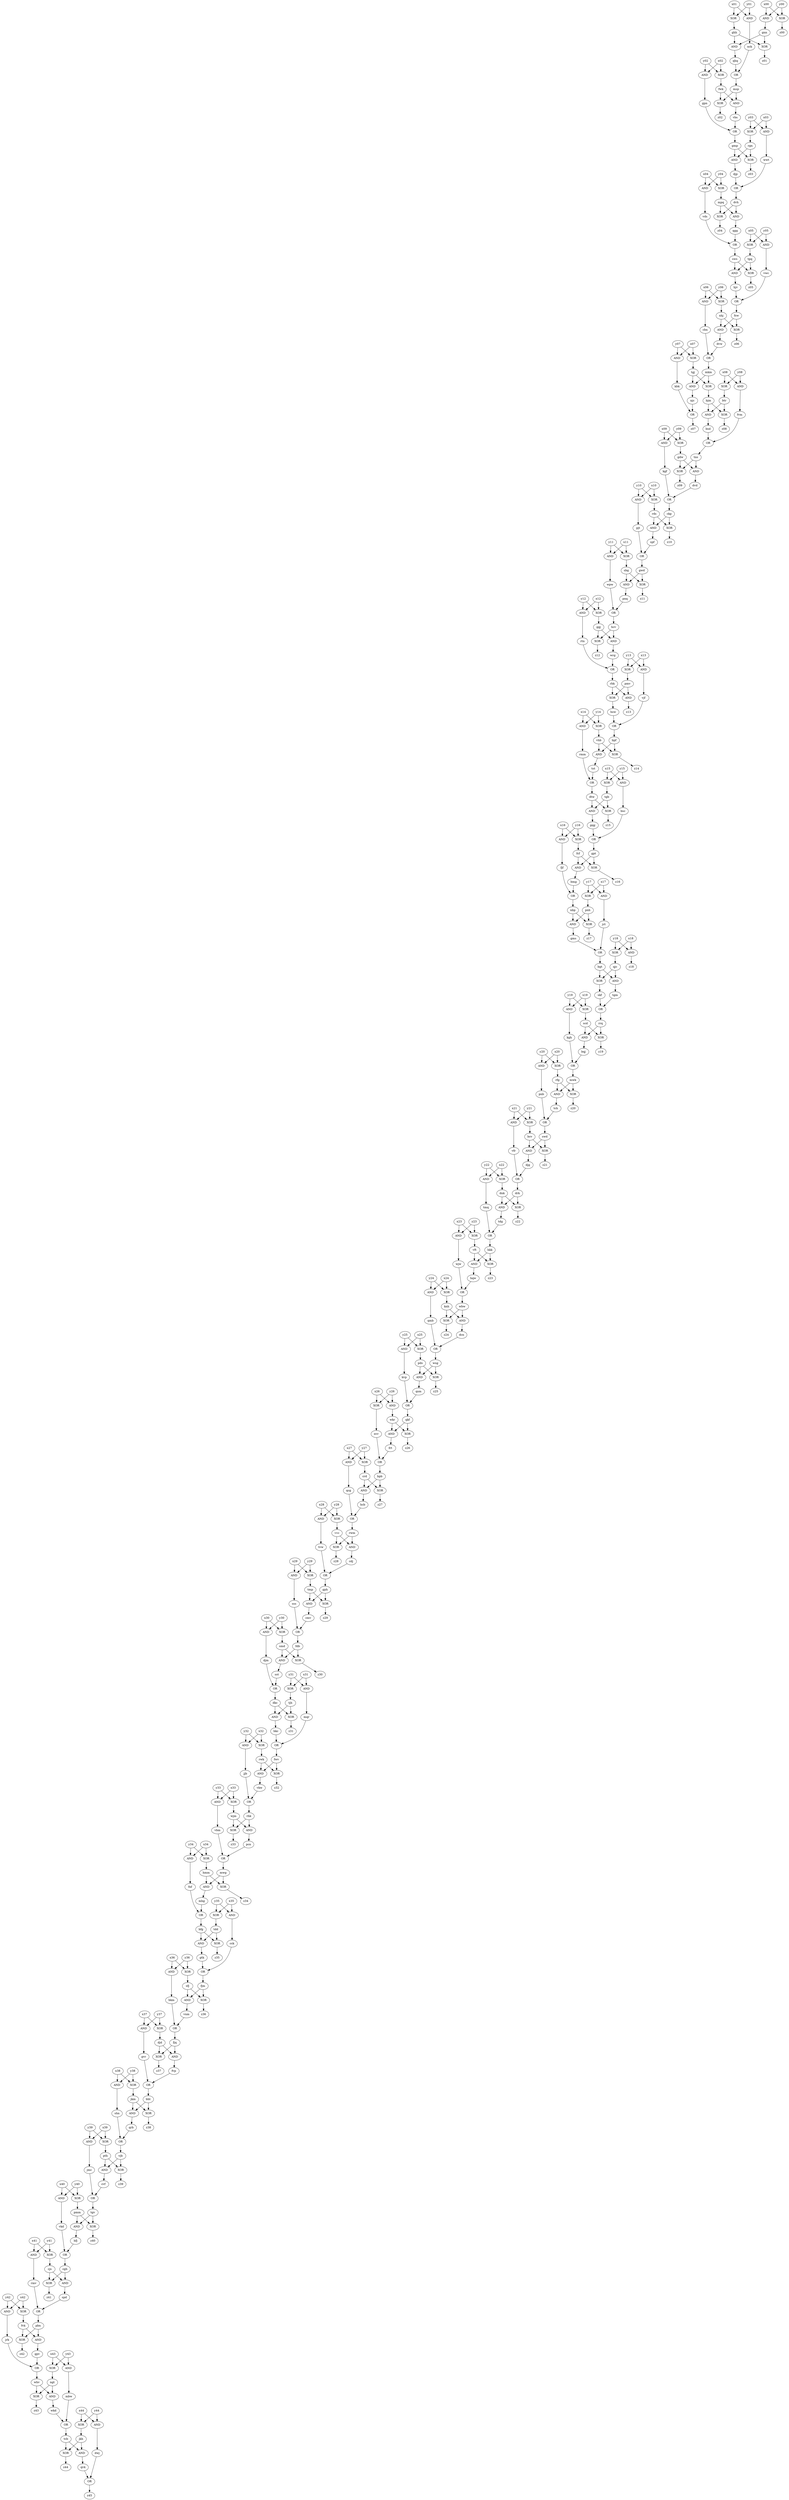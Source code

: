 digraph G {
  x36_XOR_y36[label=XOR]
  mpq_AND_dvh[label=AND]
  sfj_XOR_fjm[label=XOR]
  y10_AND_x10[label=AND]
  pds_XOR_wsg[label=XOR]
  wjm_XOR_rhk[label=XOR]
  dvd_OR_kgf[label=OR]
  tgj_XOR_mkm[label=XOR]
  x40_AND_y40[label=AND]
  x28_XOR_y28[label=XOR]
  y22_AND_x22[label=AND]
  gdw_AND_tns[label=AND]
  rwm_AND_vvc[label=AND]
  mwg_XOR_hmm[label=XOR]
  dtw_AND_tgb[label=AND]
  y20_AND_x20[label=AND]
  dcn_OR_qmb[label=OR]
  hjv_OR_vwc[label=OR]
  x26_XOR_y26[label=XOR]
  x41_XOR_y41[label=XOR]
  dwj_OR_qvk[label=OR]
  x27_XOR_y27[label=XOR]
  whv_XOR_ngt[label=XOR]
  rfg_AND_mwk[label=AND]
  bgt_XOR_qjc[label=XOR]
  frt_OR_nvr[label=OR]
  y34_AND_x34[label=AND]
  y40_XOR_x40[label=XOR]
  sws_AND_tpq[label=AND]
  pcn_OR_vbm[label=OR]
  mkm_AND_tgj[label=AND]
  jjb_OR_vkw[label=OR]
  fdb_XOR_smd[label=XOR]
  ghh_AND_gnn[label=AND]
  ckp_AND_rds[label=AND]
  dnk_AND_drk[label=AND]
  x10_XOR_y10[label=XOR]
  wrg_OR_rtn[label=OR]
  y19_AND_x19[label=AND]
  sfj_AND_fjm[label=AND]
  tpq_XOR_sws[label=XOR]
  x14_AND_y14[label=AND]
  qkf_AND_wkr[label=AND]
  y07_XOR_x07[label=XOR]
  fjf_OR_bmg[label=OR]
  fsw_XOR_nhj[label=XOR]
  fvk_AND_pbn[label=AND]
  y18_AND_x18[label=AND]
  x21_AND_y21[label=AND]
  y24_AND_x24[label=AND]
  vnm_OR_bkm[label=OR]
  x27_AND_y27[label=AND]
  gtk_OR_cck[label=OR]
  y22_XOR_x22[label=XOR]
  pnh_AND_nbp[label=AND]
  vvc_XOR_rwm[label=XOR]
  x38_AND_y38[label=AND]
  wkd_OR_mbw[label=OR]
  x01_XOR_y01[label=XOR]
  y26_AND_x26[label=AND]
  tgm_OR_skf[label=OR]
  pth_XOR_vjb[label=XOR]
  x09_AND_y09[label=AND]
  dkc_XOR_tjh[label=XOR]
  rds_XOR_ckp[label=XOR]
  dvh_XOR_mpq[label=XOR]
  x19_XOR_y19[label=XOR]
  bht_AND_jkm[label=AND]
  y39_AND_x39[label=AND]
  x30_AND_y30[label=AND]
  mwg_AND_hmm[label=AND]
  tcb_XOR_jkh[label=XOR]
  x37_XOR_y37[label=XOR]
  gpv_OR_jrk[label=OR]
  qgg_OR_vds[label=OR]
  fwk_AND_msp[label=AND]
  y11_AND_x11[label=AND]
  fnf_OR_mhg[label=OR]
  vhb_AND_bpf[label=AND]
  gpn_OR_vbs[label=OR]
  cgh_XOR_cjs[label=XOR]
  x23_AND_y23[label=AND]
  mwk_XOR_rfg[label=XOR]
  y07_AND_x07[label=AND]
  x16_AND_y16[label=AND]
  x37_AND_y37[label=AND]
  tgv_XOR_pmm[label=XOR]
  y17_XOR_x17[label=XOR]
  x43_XOR_y43[label=XOR]
  njc_OR_kbk[label=OR]
  y18_XOR_x18[label=XOR]
  y31_XOR_x31[label=XOR]
  tch_OR_pnb[label=OR]
  x15_XOR_y15[label=XOR]
  x06_XOR_y06[label=XOR]
  tns_XOR_gdw[label=XOR]
  x01_AND_y01[label=AND]
  bpb_XOR_crd[label=XOR]
  bcv_AND_swd[label=AND]
  bpb_AND_crd[label=AND]
  y42_AND_x42[label=AND]
  fjq_AND_djd[label=AND]
  tgv_AND_pmm[label=AND]
  x44_XOR_y44[label=XOR]
  gwd_XOR_sbg[label=XOR]
  y23_XOR_x23[label=XOR]
  gmp_AND_rgn[label=AND]
  vft_AND_hkk[label=AND]
  y24_XOR_x24[label=XOR]
  x30_XOR_y30[label=XOR]
  x34_XOR_y34[label=XOR]
  tjh_AND_dkc[label=AND]
  rmm_OR_tst[label=OR]
  djp_OR_wwt[label=OR]
  y25_AND_x25[label=AND]
  y31_AND_x31[label=AND]
  fdb_AND_smd[label=AND]
  x11_XOR_y11[label=XOR]
  x05_AND_y05[label=AND]
  pds_AND_wsg[label=AND]
  scd_AND_rrq[label=AND]
  pnh_XOR_nbp[label=XOR]
  scd_XOR_rrq[label=XOR]
  y12_AND_x12[label=AND]
  btr_AND_bjm[label=AND]
  hcb_OR_qcg[label=OR]
  y39_XOR_x39[label=XOR]
  x12_XOR_y12[label=XOR]
  pmv_AND_rbk[label=AND]
  y09_XOR_x09[label=XOR]
  vft_XOR_hkk[label=XOR]
  fwv_XOR_rwk[label=XOR]
  wjw_OR_hqw[label=OR]
  hcv_AND_ggj[label=AND]
  sss_OR_cmv[label=OR]
  x08_XOR_y08[label=XOR]
  fvp_OR_gvr[label=OR]
  vhb_XOR_bpf[label=XOR]
  x00_XOR_y00[label=XOR]
  tmp_AND_gph[label=AND]
  x29_XOR_y29[label=XOR]
  whv_AND_ngt[label=AND]
  tgb_XOR_dtw[label=XOR]
  pth_AND_vjb[label=AND]
  y33_AND_x33[label=AND]
  x38_XOR_y38[label=XOR]
  x14_XOR_y14[label=XOR]
  y05_XOR_x05[label=XOR]
  tdg_OR_tmq[label=OR]
  bfg_AND_tdd[label=AND]
  y03_XOR_x03[label=XOR]
  x04_XOR_y04[label=XOR]
  pmv_XOR_rbk[label=XOR]
  wjm_AND_rhk[label=AND]
  kgh_OR_bqj[label=OR]
  spf_OR_pjt[label=OR]
  y29_AND_x29[label=AND]
  mqr_OR_bkc[label=OR]
  gpt_AND_fcf[label=AND]
  y13_AND_x13[label=AND]
  y32_XOR_x32[label=XOR]
  fvm_OR_bsd[label=OR]
  y20_XOR_x20[label=XOR]
  bgt_AND_qjc[label=AND]
  bht_XOR_jkm[label=XOR]
  gmp_XOR_rgn[label=XOR]
  y15_AND_x15[label=AND]
  spd_OR_rmv[label=OR]
  x04_AND_y04[label=AND]
  y06_AND_x06[label=AND]
  fjq_XOR_djd[label=XOR]
  x41_AND_y41[label=AND]
  swd_XOR_bcv[label=XOR]
  tcb_AND_jkh[label=AND]
  dvw_OR_cbn[label=OR]
  ghh_XOR_gnn[label=XOR]
  x00_AND_y00[label=AND]
  jct_OR_gms[label=OR]
  x03_AND_y03[label=AND]
  y08_AND_x08[label=AND]
  wpw_OR_pnq[label=OR]
  nck_OR_qhq[label=OR]
  wbw_XOR_knh[label=XOR]
  qkf_XOR_wkr[label=XOR]
  y16_XOR_x16[label=XOR]
  cvf_OR_jmc[label=OR]
  rwk_AND_fwv[label=AND]
  y43_AND_x43[label=AND]
  tmp_XOR_gph[label=XOR]
  y35_AND_x35[label=AND]
  knh_AND_wbw[label=AND]
  y36_AND_x36[label=AND]
  hcv_XOR_ggj[label=XOR]
  tvw_OR_cdj[label=OR]
  fcf_XOR_gpt[label=XOR]
  msp_XOR_fwk[label=XOR]
  y25_XOR_x25[label=XOR]
  qrb_OR_shn[label=OR]
  vjf_OR_hsw[label=OR]
  x44_AND_y44[label=AND]
  x21_XOR_y21[label=XOR]
  y42_XOR_x42[label=XOR]
  cgh_AND_cjs[label=AND]
  dnk_XOR_drk[label=XOR]
  sst_OR_djm[label=OR]
  bfg_XOR_tdd[label=XOR]
  btr_XOR_bjm[label=XOR]
  djg_OR_vfr[label=OR]
  bsc_OR_gqg[label=OR]
  fvk_XOR_pbn[label=XOR]
  hfj_OR_vkd[label=OR]
  gwd_AND_sbg[label=AND]
  x32_AND_y32[label=AND]
  kvp_OR_qsm[label=OR]
  x17_AND_y17[label=AND]
  y02_XOR_x02[label=XOR]
  y33_XOR_x33[label=XOR]
  x13_XOR_y13[label=XOR]
  y28_AND_x28[label=AND]
  fsw_AND_nhj[label=AND]
  x02_AND_y02[label=AND]
  x35_XOR_y35[label=XOR]

  x36 -> x36_XOR_y36
  y36 -> x36_XOR_y36
  x36_XOR_y36 -> sfj
  mpq -> mpq_AND_dvh
  dvh -> mpq_AND_dvh
  mpq_AND_dvh -> qgg
  sfj -> sfj_XOR_fjm
  fjm -> sfj_XOR_fjm
  sfj_XOR_fjm -> z36
  y10 -> y10_AND_x10
  x10 -> y10_AND_x10
  y10_AND_x10 -> pjt
  pds -> pds_XOR_wsg
  wsg -> pds_XOR_wsg
  pds_XOR_wsg -> z25
  wjm -> wjm_XOR_rhk
  rhk -> wjm_XOR_rhk
  wjm_XOR_rhk -> z33
  dvd -> dvd_OR_kgf
  kgf -> dvd_OR_kgf
  dvd_OR_kgf -> ckp
  tgj -> tgj_XOR_mkm
  mkm -> tgj_XOR_mkm
  tgj_XOR_mkm -> bjm
  x40 -> x40_AND_y40
  y40 -> x40_AND_y40
  x40_AND_y40 -> vkd
  x28 -> x28_XOR_y28
  y28 -> x28_XOR_y28
  x28_XOR_y28 -> vvc
  y22 -> y22_AND_x22
  x22 -> y22_AND_x22
  y22_AND_x22 -> tmq
  gdw -> gdw_AND_tns
  tns -> gdw_AND_tns
  gdw_AND_tns -> dvd
  rwm -> rwm_AND_vvc
  vvc -> rwm_AND_vvc
  rwm_AND_vvc -> cdj
  mwg -> mwg_XOR_hmm
  hmm -> mwg_XOR_hmm
  mwg_XOR_hmm -> z34
  dtw -> dtw_AND_tgb
  tgb -> dtw_AND_tgb
  dtw_AND_tgb -> gqg
  y20 -> y20_AND_x20
  x20 -> y20_AND_x20
  y20_AND_x20 -> pnb
  dcn -> dcn_OR_qmb
  qmb -> dcn_OR_qmb
  dcn_OR_qmb -> wsg
  hjv -> hjv_OR_vwc
  vwc -> hjv_OR_vwc
  hjv_OR_vwc -> fsw
  x26 -> x26_XOR_y26
  y26 -> x26_XOR_y26
  x26_XOR_y26 -> nvr
  x41 -> x41_XOR_y41
  y41 -> x41_XOR_y41
  x41_XOR_y41 -> cjs
  dwj -> dwj_OR_qvk
  qvk -> dwj_OR_qvk
  dwj_OR_qvk -> z45
  x27 -> x27_XOR_y27
  y27 -> x27_XOR_y27
  x27_XOR_y27 -> crd
  whv -> whv_XOR_ngt
  ngt -> whv_XOR_ngt
  whv_XOR_ngt -> z43
  rfg -> rfg_AND_mwk
  mwk -> rfg_AND_mwk
  rfg_AND_mwk -> tch
  bgt -> bgt_XOR_qjc
  qjc -> bgt_XOR_qjc
  bgt_XOR_qjc -> skf
  frt -> frt_OR_nvr
  nvr -> frt_OR_nvr
  frt_OR_nvr -> bpb
  y34 -> y34_AND_x34
  x34 -> y34_AND_x34
  y34_AND_x34 -> fnf
  y40 -> y40_XOR_x40
  x40 -> y40_XOR_x40
  y40_XOR_x40 -> pmm
  sws -> sws_AND_tpq
  tpq -> sws_AND_tpq
  sws_AND_tpq -> hjv
  pcn -> pcn_OR_vbm
  vbm -> pcn_OR_vbm
  pcn_OR_vbm -> mwg
  mkm -> mkm_AND_tgj
  tgj -> mkm_AND_tgj
  mkm_AND_tgj -> njc
  jjb -> jjb_OR_vkw
  vkw -> jjb_OR_vkw
  jjb_OR_vkw -> rhk
  fdb -> fdb_XOR_smd
  smd -> fdb_XOR_smd
  fdb_XOR_smd -> z30
  ghh -> ghh_AND_gnn
  gnn -> ghh_AND_gnn
  ghh_AND_gnn -> qhq
  ckp -> ckp_AND_rds
  rds -> ckp_AND_rds
  ckp_AND_rds -> spf
  dnk -> dnk_AND_drk
  drk -> dnk_AND_drk
  dnk_AND_drk -> tdg
  x10 -> x10_XOR_y10
  y10 -> x10_XOR_y10
  x10_XOR_y10 -> rds
  wrg -> wrg_OR_rtn
  rtn -> wrg_OR_rtn
  wrg_OR_rtn -> rbk
  y19 -> y19_AND_x19
  x19 -> y19_AND_x19
  y19_AND_x19 -> kgh
  sfj -> sfj_AND_fjm
  fjm -> sfj_AND_fjm
  sfj_AND_fjm -> vnm
  tpq -> tpq_XOR_sws
  sws -> tpq_XOR_sws
  tpq_XOR_sws -> z05
  x14 -> x14_AND_y14
  y14 -> x14_AND_y14
  x14_AND_y14 -> rmm
  qkf -> qkf_AND_wkr
  wkr -> qkf_AND_wkr
  qkf_AND_wkr -> frt
  y07 -> y07_XOR_x07
  x07 -> y07_XOR_x07
  y07_XOR_x07 -> tgj
  fjf -> fjf_OR_bmg
  bmg -> fjf_OR_bmg
  fjf_OR_bmg -> nbp
  fsw -> fsw_XOR_nhj
  nhj -> fsw_XOR_nhj
  fsw_XOR_nhj -> z06
  fvk -> fvk_AND_pbn
  pbn -> fvk_AND_pbn
  fvk_AND_pbn -> gpv
  y18 -> y18_AND_x18
  x18 -> y18_AND_x18
  y18_AND_x18 -> z18
  x21 -> x21_AND_y21
  y21 -> x21_AND_y21
  x21_AND_y21 -> vfr
  y24 -> y24_AND_x24
  x24 -> y24_AND_x24
  y24_AND_x24 -> qmb
  vnm -> vnm_OR_bkm
  bkm -> vnm_OR_bkm
  vnm_OR_bkm -> fjq
  x27 -> x27_AND_y27
  y27 -> x27_AND_y27
  x27_AND_y27 -> qcg
  gtk -> gtk_OR_cck
  cck -> gtk_OR_cck
  gtk_OR_cck -> fjm
  y22 -> y22_XOR_x22
  x22 -> y22_XOR_x22
  y22_XOR_x22 -> dnk
  pnh -> pnh_AND_nbp
  nbp -> pnh_AND_nbp
  pnh_AND_nbp -> gms
  vvc -> vvc_XOR_rwm
  rwm -> vvc_XOR_rwm
  vvc_XOR_rwm -> z28
  x38 -> x38_AND_y38
  y38 -> x38_AND_y38
  x38_AND_y38 -> shn
  wkd -> wkd_OR_mbw
  mbw -> wkd_OR_mbw
  wkd_OR_mbw -> tcb
  x01 -> x01_XOR_y01
  y01 -> x01_XOR_y01
  x01_XOR_y01 -> ghh
  y26 -> y26_AND_x26
  x26 -> y26_AND_x26
  y26_AND_x26 -> wkr
  tgm -> tgm_OR_skf
  skf -> tgm_OR_skf
  tgm_OR_skf -> rrq
  pth -> pth_XOR_vjb
  vjb -> pth_XOR_vjb
  pth_XOR_vjb -> z39
  x09 -> x09_AND_y09
  y09 -> x09_AND_y09
  x09_AND_y09 -> kgf
  dkc -> dkc_XOR_tjh
  tjh -> dkc_XOR_tjh
  dkc_XOR_tjh -> z31
  rds -> rds_XOR_ckp
  ckp -> rds_XOR_ckp
  rds_XOR_ckp -> z10
  dvh -> dvh_XOR_mpq
  mpq -> dvh_XOR_mpq
  dvh_XOR_mpq -> z04
  x19 -> x19_XOR_y19
  y19 -> x19_XOR_y19
  x19_XOR_y19 -> scd
  bht -> bht_AND_jkm
  jkm -> bht_AND_jkm
  bht_AND_jkm -> qrb
  y39 -> y39_AND_x39
  x39 -> y39_AND_x39
  y39_AND_x39 -> jmc
  x30 -> x30_AND_y30
  y30 -> x30_AND_y30
  x30_AND_y30 -> djm
  mwg -> mwg_AND_hmm
  hmm -> mwg_AND_hmm
  mwg_AND_hmm -> mhg
  tcb -> tcb_XOR_jkh
  jkh -> tcb_XOR_jkh
  tcb_XOR_jkh -> z44
  x37 -> x37_XOR_y37
  y37 -> x37_XOR_y37
  x37_XOR_y37 -> djd
  gpv -> gpv_OR_jrk
  jrk -> gpv_OR_jrk
  gpv_OR_jrk -> whv
  qgg -> qgg_OR_vds
  vds -> qgg_OR_vds
  qgg_OR_vds -> sws
  fwk -> fwk_AND_msp
  msp -> fwk_AND_msp
  fwk_AND_msp -> vbs
  y11 -> y11_AND_x11
  x11 -> y11_AND_x11
  y11_AND_x11 -> wpw
  fnf -> fnf_OR_mhg
  mhg -> fnf_OR_mhg
  fnf_OR_mhg -> bfg
  vhb -> vhb_AND_bpf
  bpf -> vhb_AND_bpf
  vhb_AND_bpf -> tst
  gpn -> gpn_OR_vbs
  vbs -> gpn_OR_vbs
  gpn_OR_vbs -> gmp
  cgh -> cgh_XOR_cjs
  cjs -> cgh_XOR_cjs
  cgh_XOR_cjs -> z41
  x23 -> x23_AND_y23
  y23 -> x23_AND_y23
  x23_AND_y23 -> wjw
  mwk -> mwk_XOR_rfg
  rfg -> mwk_XOR_rfg
  mwk_XOR_rfg -> z20
  y07 -> y07_AND_x07
  x07 -> y07_AND_x07
  y07_AND_x07 -> kbk
  x16 -> x16_AND_y16
  y16 -> x16_AND_y16
  x16_AND_y16 -> fjf
  x37 -> x37_AND_y37
  y37 -> x37_AND_y37
  x37_AND_y37 -> gvr
  tgv -> tgv_XOR_pmm
  pmm -> tgv_XOR_pmm
  tgv_XOR_pmm -> z40
  y17 -> y17_XOR_x17
  x17 -> y17_XOR_x17
  y17_XOR_x17 -> pnh
  x43 -> x43_XOR_y43
  y43 -> x43_XOR_y43
  x43_XOR_y43 -> ngt
  njc -> njc_OR_kbk
  kbk -> njc_OR_kbk
  njc_OR_kbk -> z07
  y18 -> y18_XOR_x18
  x18 -> y18_XOR_x18
  y18_XOR_x18 -> qjc
  y31 -> y31_XOR_x31
  x31 -> y31_XOR_x31
  y31_XOR_x31 -> tjh
  tch -> tch_OR_pnb
  pnb -> tch_OR_pnb
  tch_OR_pnb -> swd
  x15 -> x15_XOR_y15
  y15 -> x15_XOR_y15
  x15_XOR_y15 -> tgb
  x06 -> x06_XOR_y06
  y06 -> x06_XOR_y06
  x06_XOR_y06 -> nhj
  tns -> tns_XOR_gdw
  gdw -> tns_XOR_gdw
  tns_XOR_gdw -> z09
  x01 -> x01_AND_y01
  y01 -> x01_AND_y01
  x01_AND_y01 -> nck
  bpb -> bpb_XOR_crd
  crd -> bpb_XOR_crd
  bpb_XOR_crd -> z27
  bcv -> bcv_AND_swd
  swd -> bcv_AND_swd
  bcv_AND_swd -> djg
  bpb -> bpb_AND_crd
  crd -> bpb_AND_crd
  bpb_AND_crd -> hcb
  y42 -> y42_AND_x42
  x42 -> y42_AND_x42
  y42_AND_x42 -> jrk
  fjq -> fjq_AND_djd
  djd -> fjq_AND_djd
  fjq_AND_djd -> fvp
  tgv -> tgv_AND_pmm
  pmm -> tgv_AND_pmm
  tgv_AND_pmm -> hfj
  x44 -> x44_XOR_y44
  y44 -> x44_XOR_y44
  x44_XOR_y44 -> jkh
  gwd -> gwd_XOR_sbg
  sbg -> gwd_XOR_sbg
  gwd_XOR_sbg -> z11
  y23 -> y23_XOR_x23
  x23 -> y23_XOR_x23
  y23_XOR_x23 -> vft
  gmp -> gmp_AND_rgn
  rgn -> gmp_AND_rgn
  gmp_AND_rgn -> djp
  vft -> vft_AND_hkk
  hkk -> vft_AND_hkk
  vft_AND_hkk -> hqw
  y24 -> y24_XOR_x24
  x24 -> y24_XOR_x24
  y24_XOR_x24 -> knh
  x30 -> x30_XOR_y30
  y30 -> x30_XOR_y30
  x30_XOR_y30 -> smd
  x34 -> x34_XOR_y34
  y34 -> x34_XOR_y34
  x34_XOR_y34 -> hmm
  tjh -> tjh_AND_dkc
  dkc -> tjh_AND_dkc
  tjh_AND_dkc -> bkc
  rmm -> rmm_OR_tst
  tst -> rmm_OR_tst
  rmm_OR_tst -> dtw
  djp -> djp_OR_wwt
  wwt -> djp_OR_wwt
  djp_OR_wwt -> dvh
  y25 -> y25_AND_x25
  x25 -> y25_AND_x25
  y25_AND_x25 -> kvp
  y31 -> y31_AND_x31
  x31 -> y31_AND_x31
  y31_AND_x31 -> mqr
  fdb -> fdb_AND_smd
  smd -> fdb_AND_smd
  fdb_AND_smd -> sst
  x11 -> x11_XOR_y11
  y11 -> x11_XOR_y11
  x11_XOR_y11 -> sbg
  x05 -> x05_AND_y05
  y05 -> x05_AND_y05
  x05_AND_y05 -> vwc
  pds -> pds_AND_wsg
  wsg -> pds_AND_wsg
  pds_AND_wsg -> qsm
  scd -> scd_AND_rrq
  rrq -> scd_AND_rrq
  scd_AND_rrq -> bqj
  pnh -> pnh_XOR_nbp
  nbp -> pnh_XOR_nbp
  pnh_XOR_nbp -> z17
  scd -> scd_XOR_rrq
  rrq -> scd_XOR_rrq
  scd_XOR_rrq -> z19
  y12 -> y12_AND_x12
  x12 -> y12_AND_x12
  y12_AND_x12 -> rtn
  btr -> btr_AND_bjm
  bjm -> btr_AND_bjm
  btr_AND_bjm -> bsd
  hcb -> hcb_OR_qcg
  qcg -> hcb_OR_qcg
  hcb_OR_qcg -> rwm
  y39 -> y39_XOR_x39
  x39 -> y39_XOR_x39
  y39_XOR_x39 -> pth
  x12 -> x12_XOR_y12
  y12 -> x12_XOR_y12
  x12_XOR_y12 -> ggj
  pmv -> pmv_AND_rbk
  rbk -> pmv_AND_rbk
  pmv_AND_rbk -> z13
  y09 -> y09_XOR_x09
  x09 -> y09_XOR_x09
  y09_XOR_x09 -> gdw
  vft -> vft_XOR_hkk
  hkk -> vft_XOR_hkk
  vft_XOR_hkk -> z23
  fwv -> fwv_XOR_rwk
  rwk -> fwv_XOR_rwk
  fwv_XOR_rwk -> z32
  wjw -> wjw_OR_hqw
  hqw -> wjw_OR_hqw
  wjw_OR_hqw -> wbw
  hcv -> hcv_AND_ggj
  ggj -> hcv_AND_ggj
  hcv_AND_ggj -> wrg
  sss -> sss_OR_cmv
  cmv -> sss_OR_cmv
  sss_OR_cmv -> fdb
  x08 -> x08_XOR_y08
  y08 -> x08_XOR_y08
  x08_XOR_y08 -> btr
  fvp -> fvp_OR_gvr
  gvr -> fvp_OR_gvr
  fvp_OR_gvr -> bht
  vhb -> vhb_XOR_bpf
  bpf -> vhb_XOR_bpf
  vhb_XOR_bpf -> z14
  x00 -> x00_XOR_y00
  y00 -> x00_XOR_y00
  x00_XOR_y00 -> z00
  tmp -> tmp_AND_gph
  gph -> tmp_AND_gph
  tmp_AND_gph -> cmv
  x29 -> x29_XOR_y29
  y29 -> x29_XOR_y29
  x29_XOR_y29 -> tmp
  whv -> whv_AND_ngt
  ngt -> whv_AND_ngt
  whv_AND_ngt -> wkd
  tgb -> tgb_XOR_dtw
  dtw -> tgb_XOR_dtw
  tgb_XOR_dtw -> z15
  pth -> pth_AND_vjb
  vjb -> pth_AND_vjb
  pth_AND_vjb -> cvf
  y33 -> y33_AND_x33
  x33 -> y33_AND_x33
  y33_AND_x33 -> vbm
  x38 -> x38_XOR_y38
  y38 -> x38_XOR_y38
  x38_XOR_y38 -> jkm
  x14 -> x14_XOR_y14
  y14 -> x14_XOR_y14
  x14_XOR_y14 -> vhb
  y05 -> y05_XOR_x05
  x05 -> y05_XOR_x05
  y05_XOR_x05 -> tpq
  tdg -> tdg_OR_tmq
  tmq -> tdg_OR_tmq
  tdg_OR_tmq -> hkk
  bfg -> bfg_AND_tdd
  tdd -> bfg_AND_tdd
  bfg_AND_tdd -> gtk
  y03 -> y03_XOR_x03
  x03 -> y03_XOR_x03
  y03_XOR_x03 -> rgn
  x04 -> x04_XOR_y04
  y04 -> x04_XOR_y04
  x04_XOR_y04 -> mpq
  pmv -> pmv_XOR_rbk
  rbk -> pmv_XOR_rbk
  pmv_XOR_rbk -> hsw
  wjm -> wjm_AND_rhk
  rhk -> wjm_AND_rhk
  wjm_AND_rhk -> pcn
  kgh -> kgh_OR_bqj
  bqj -> kgh_OR_bqj
  kgh_OR_bqj -> mwk
  spf -> spf_OR_pjt
  pjt -> spf_OR_pjt
  spf_OR_pjt -> gwd
  y29 -> y29_AND_x29
  x29 -> y29_AND_x29
  y29_AND_x29 -> sss
  mqr -> mqr_OR_bkc
  bkc -> mqr_OR_bkc
  mqr_OR_bkc -> fwv
  gpt -> gpt_AND_fcf
  fcf -> gpt_AND_fcf
  gpt_AND_fcf -> bmg
  y13 -> y13_AND_x13
  x13 -> y13_AND_x13
  y13_AND_x13 -> vjf
  y32 -> y32_XOR_x32
  x32 -> y32_XOR_x32
  y32_XOR_x32 -> rwk
  fvm -> fvm_OR_bsd
  bsd -> fvm_OR_bsd
  fvm_OR_bsd -> tns
  y20 -> y20_XOR_x20
  x20 -> y20_XOR_x20
  y20_XOR_x20 -> rfg
  bgt -> bgt_AND_qjc
  qjc -> bgt_AND_qjc
  bgt_AND_qjc -> tgm
  bht -> bht_XOR_jkm
  jkm -> bht_XOR_jkm
  bht_XOR_jkm -> z38
  gmp -> gmp_XOR_rgn
  rgn -> gmp_XOR_rgn
  gmp_XOR_rgn -> z03
  y15 -> y15_AND_x15
  x15 -> y15_AND_x15
  y15_AND_x15 -> bsc
  spd -> spd_OR_rmv
  rmv -> spd_OR_rmv
  spd_OR_rmv -> pbn
  x04 -> x04_AND_y04
  y04 -> x04_AND_y04
  x04_AND_y04 -> vds
  y06 -> y06_AND_x06
  x06 -> y06_AND_x06
  y06_AND_x06 -> cbn
  fjq -> fjq_XOR_djd
  djd -> fjq_XOR_djd
  fjq_XOR_djd -> z37
  x41 -> x41_AND_y41
  y41 -> x41_AND_y41
  x41_AND_y41 -> rmv
  swd -> swd_XOR_bcv
  bcv -> swd_XOR_bcv
  swd_XOR_bcv -> z21
  tcb -> tcb_AND_jkh
  jkh -> tcb_AND_jkh
  tcb_AND_jkh -> qvk
  dvw -> dvw_OR_cbn
  cbn -> dvw_OR_cbn
  dvw_OR_cbn -> mkm
  ghh -> ghh_XOR_gnn
  gnn -> ghh_XOR_gnn
  ghh_XOR_gnn -> z01
  x00 -> x00_AND_y00
  y00 -> x00_AND_y00
  x00_AND_y00 -> gnn
  jct -> jct_OR_gms
  gms -> jct_OR_gms
  jct_OR_gms -> bgt
  x03 -> x03_AND_y03
  y03 -> x03_AND_y03
  x03_AND_y03 -> wwt
  y08 -> y08_AND_x08
  x08 -> y08_AND_x08
  y08_AND_x08 -> fvm
  wpw -> wpw_OR_pnq
  pnq -> wpw_OR_pnq
  wpw_OR_pnq -> hcv
  nck -> nck_OR_qhq
  qhq -> nck_OR_qhq
  nck_OR_qhq -> msp
  wbw -> wbw_XOR_knh
  knh -> wbw_XOR_knh
  wbw_XOR_knh -> z24
  qkf -> qkf_XOR_wkr
  wkr -> qkf_XOR_wkr
  qkf_XOR_wkr -> z26
  y16 -> y16_XOR_x16
  x16 -> y16_XOR_x16
  y16_XOR_x16 -> fcf
  cvf -> cvf_OR_jmc
  jmc -> cvf_OR_jmc
  cvf_OR_jmc -> tgv
  rwk -> rwk_AND_fwv
  fwv -> rwk_AND_fwv
  rwk_AND_fwv -> vkw
  y43 -> y43_AND_x43
  x43 -> y43_AND_x43
  y43_AND_x43 -> mbw
  tmp -> tmp_XOR_gph
  gph -> tmp_XOR_gph
  tmp_XOR_gph -> z29
  y35 -> y35_AND_x35
  x35 -> y35_AND_x35
  y35_AND_x35 -> cck
  knh -> knh_AND_wbw
  wbw -> knh_AND_wbw
  knh_AND_wbw -> dcn
  y36 -> y36_AND_x36
  x36 -> y36_AND_x36
  y36_AND_x36 -> bkm
  hcv -> hcv_XOR_ggj
  ggj -> hcv_XOR_ggj
  hcv_XOR_ggj -> z12
  tvw -> tvw_OR_cdj
  cdj -> tvw_OR_cdj
  tvw_OR_cdj -> gph
  fcf -> fcf_XOR_gpt
  gpt -> fcf_XOR_gpt
  fcf_XOR_gpt -> z16
  msp -> msp_XOR_fwk
  fwk -> msp_XOR_fwk
  msp_XOR_fwk -> z02
  y25 -> y25_XOR_x25
  x25 -> y25_XOR_x25
  y25_XOR_x25 -> pds
  qrb -> qrb_OR_shn
  shn -> qrb_OR_shn
  qrb_OR_shn -> vjb
  vjf -> vjf_OR_hsw
  hsw -> vjf_OR_hsw
  vjf_OR_hsw -> bpf
  x44 -> x44_AND_y44
  y44 -> x44_AND_y44
  x44_AND_y44 -> dwj
  x21 -> x21_XOR_y21
  y21 -> x21_XOR_y21
  x21_XOR_y21 -> bcv
  y42 -> y42_XOR_x42
  x42 -> y42_XOR_x42
  y42_XOR_x42 -> fvk
  cgh -> cgh_AND_cjs
  cjs -> cgh_AND_cjs
  cgh_AND_cjs -> spd
  dnk -> dnk_XOR_drk
  drk -> dnk_XOR_drk
  dnk_XOR_drk -> z22
  sst -> sst_OR_djm
  djm -> sst_OR_djm
  sst_OR_djm -> dkc
  bfg -> bfg_XOR_tdd
  tdd -> bfg_XOR_tdd
  bfg_XOR_tdd -> z35
  btr -> btr_XOR_bjm
  bjm -> btr_XOR_bjm
  btr_XOR_bjm -> z08
  djg -> djg_OR_vfr
  vfr -> djg_OR_vfr
  djg_OR_vfr -> drk
  bsc -> bsc_OR_gqg
  gqg -> bsc_OR_gqg
  bsc_OR_gqg -> gpt
  fvk -> fvk_XOR_pbn
  pbn -> fvk_XOR_pbn
  fvk_XOR_pbn -> z42
  hfj -> hfj_OR_vkd
  vkd -> hfj_OR_vkd
  hfj_OR_vkd -> cgh
  gwd -> gwd_AND_sbg
  sbg -> gwd_AND_sbg
  gwd_AND_sbg -> pnq
  x32 -> x32_AND_y32
  y32 -> x32_AND_y32
  x32_AND_y32 -> jjb
  kvp -> kvp_OR_qsm
  qsm -> kvp_OR_qsm
  kvp_OR_qsm -> qkf
  x17 -> x17_AND_y17
  y17 -> x17_AND_y17
  x17_AND_y17 -> jct
  y02 -> y02_XOR_x02
  x02 -> y02_XOR_x02
  y02_XOR_x02 -> fwk
  y33 -> y33_XOR_x33
  x33 -> y33_XOR_x33
  y33_XOR_x33 -> wjm
  x13 -> x13_XOR_y13
  y13 -> x13_XOR_y13
  x13_XOR_y13 -> pmv
  y28 -> y28_AND_x28
  x28 -> y28_AND_x28
  y28_AND_x28 -> tvw
  fsw -> fsw_AND_nhj
  nhj -> fsw_AND_nhj
  fsw_AND_nhj -> dvw
  x02 -> x02_AND_y02
  y02 -> x02_AND_y02
  x02_AND_y02 -> gpn
  x35 -> x35_XOR_y35
  y35 -> x35_XOR_y35
  x35_XOR_y35 -> tdd
}